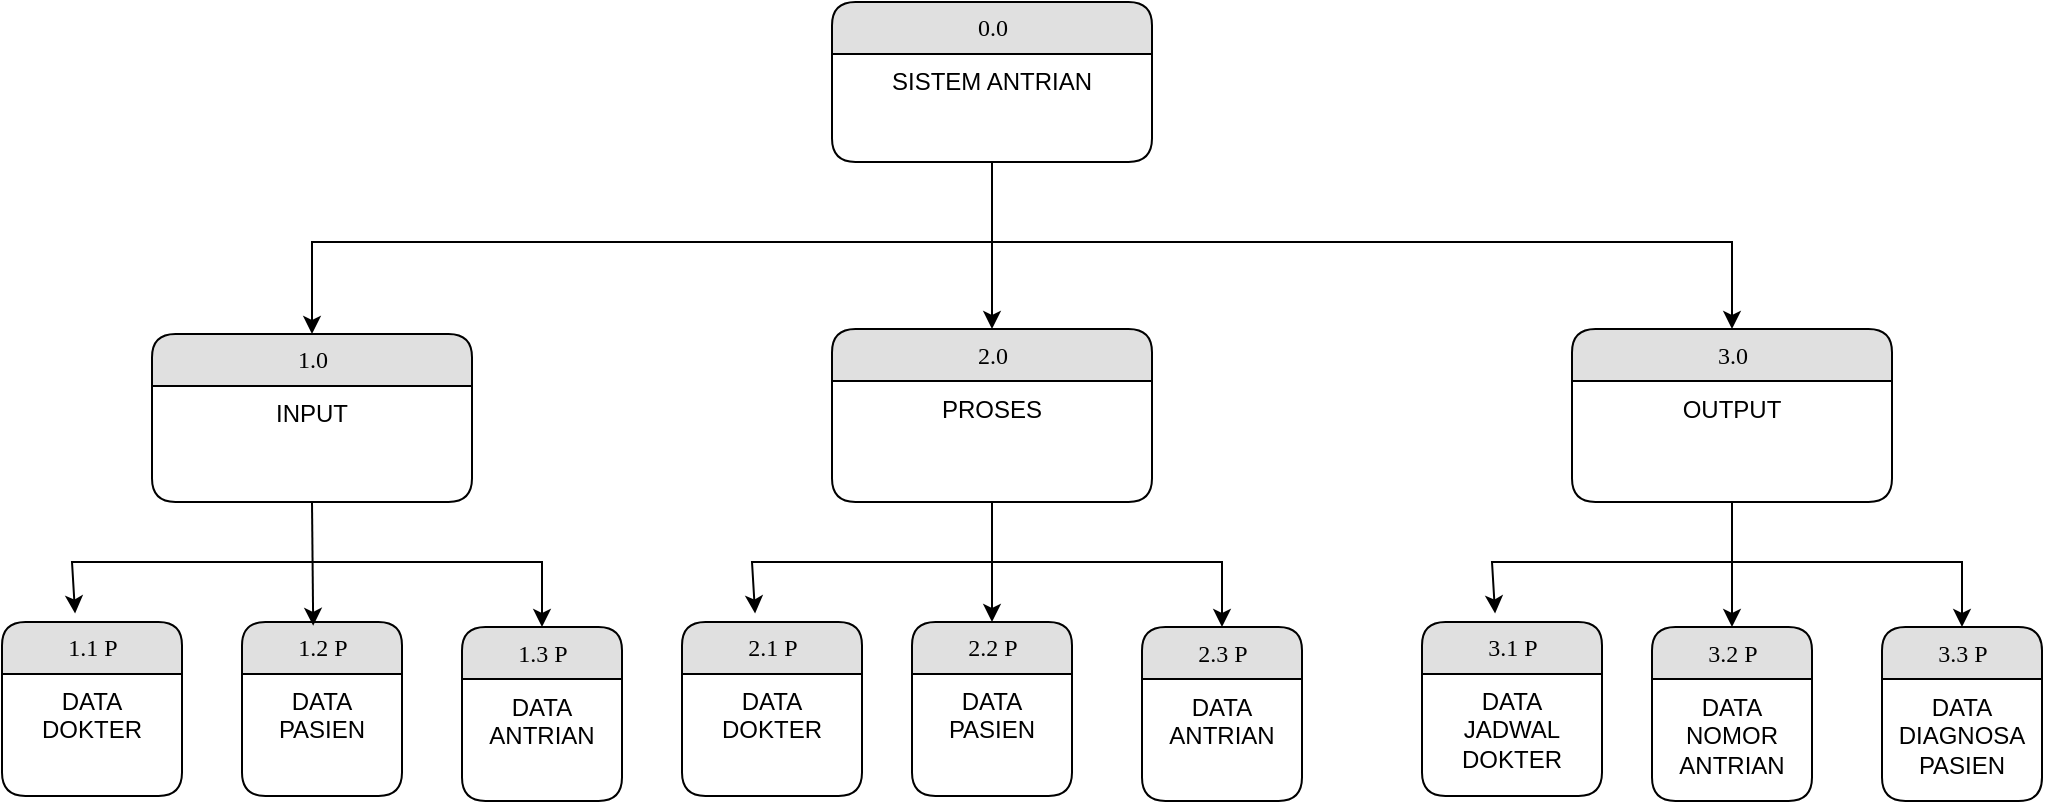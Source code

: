 <mxfile version="23.0.1" type="github">
  <diagram name="Page-1" id="b520641d-4fe3-3701-9064-5fc419738815">
    <mxGraphModel dx="1257" dy="800" grid="1" gridSize="10" guides="1" tooltips="1" connect="1" arrows="1" fold="1" page="1" pageScale="1" pageWidth="1100" pageHeight="850" background="none" math="0" shadow="0">
      <root>
        <mxCell id="0" />
        <mxCell id="1" parent="0" />
        <mxCell id="21ea969265ad0168-14" value="1.0" style="swimlane;html=1;fontStyle=0;childLayout=stackLayout;horizontal=1;startSize=26;fillColor=#e0e0e0;horizontalStack=0;resizeParent=1;resizeLast=0;collapsible=1;marginBottom=0;swimlaneFillColor=#ffffff;align=center;rounded=1;shadow=0;comic=0;labelBackgroundColor=none;strokeWidth=1;fontFamily=Verdana;fontSize=12" parent="1" vertex="1">
          <mxGeometry x="115" y="266" width="160" height="84" as="geometry" />
        </mxCell>
        <mxCell id="21ea969265ad0168-15" value="INPUT" style="text;html=1;strokeColor=none;fillColor=none;spacingLeft=4;spacingRight=4;whiteSpace=wrap;overflow=hidden;rotatable=0;points=[[0,0.5],[1,0.5]];portConstraint=eastwest;align=center;" parent="21ea969265ad0168-14" vertex="1">
          <mxGeometry y="26" width="160" height="26" as="geometry" />
        </mxCell>
        <mxCell id="21ea969265ad0168-18" value="2.0" style="swimlane;html=1;fontStyle=0;childLayout=stackLayout;horizontal=1;startSize=26;fillColor=#e0e0e0;horizontalStack=0;resizeParent=1;resizeLast=0;collapsible=1;marginBottom=0;swimlaneFillColor=#ffffff;align=center;rounded=1;shadow=0;comic=0;labelBackgroundColor=none;strokeWidth=1;fontFamily=Verdana;fontSize=12" parent="1" vertex="1">
          <mxGeometry x="455" y="263.5" width="160" height="86.5" as="geometry" />
        </mxCell>
        <mxCell id="21ea969265ad0168-19" value="PROSES" style="text;html=1;strokeColor=none;fillColor=none;spacingLeft=4;spacingRight=4;whiteSpace=wrap;overflow=hidden;rotatable=0;points=[[0,0.5],[1,0.5]];portConstraint=eastwest;align=center;" parent="21ea969265ad0168-18" vertex="1">
          <mxGeometry y="26" width="160" height="26" as="geometry" />
        </mxCell>
        <mxCell id="21ea969265ad0168-22" value="0.0" style="swimlane;html=1;fontStyle=0;childLayout=stackLayout;horizontal=1;startSize=26;fillColor=#e0e0e0;horizontalStack=0;resizeParent=1;resizeLast=0;collapsible=1;marginBottom=0;swimlaneFillColor=#ffffff;align=center;rounded=1;shadow=0;comic=0;labelBackgroundColor=none;strokeWidth=1;fontFamily=Verdana;fontSize=12" parent="1" vertex="1">
          <mxGeometry x="455" y="100" width="160" height="80" as="geometry" />
        </mxCell>
        <mxCell id="21ea969265ad0168-23" value="SISTEM ANTRIAN" style="text;html=1;strokeColor=none;fillColor=none;spacingLeft=4;spacingRight=4;whiteSpace=wrap;overflow=hidden;rotatable=0;points=[[0,0.5],[1,0.5]];portConstraint=eastwest;align=center;" parent="21ea969265ad0168-22" vertex="1">
          <mxGeometry y="26" width="160" height="30" as="geometry" />
        </mxCell>
        <mxCell id="21ea969265ad0168-26" value="3.0" style="swimlane;html=1;fontStyle=0;childLayout=stackLayout;horizontal=1;startSize=26;fillColor=#e0e0e0;horizontalStack=0;resizeParent=1;resizeLast=0;collapsible=1;marginBottom=0;swimlaneFillColor=#ffffff;align=center;rounded=1;shadow=0;comic=0;labelBackgroundColor=none;strokeWidth=1;fontFamily=Verdana;fontSize=12" parent="1" vertex="1">
          <mxGeometry x="825" y="263.5" width="160" height="86.5" as="geometry" />
        </mxCell>
        <mxCell id="21ea969265ad0168-27" value="OUTPUT" style="text;html=1;strokeColor=none;fillColor=none;spacingLeft=4;spacingRight=4;whiteSpace=wrap;overflow=hidden;rotatable=0;points=[[0,0.5],[1,0.5]];portConstraint=eastwest;align=center;" parent="21ea969265ad0168-26" vertex="1">
          <mxGeometry y="26" width="160" height="26" as="geometry" />
        </mxCell>
        <mxCell id="qha5ntizjIdIkcAjeDKK-3" value="" style="endArrow=classic;html=1;rounded=0;exitX=0.5;exitY=1;exitDx=0;exitDy=0;entryX=0.5;entryY=0;entryDx=0;entryDy=0;" edge="1" parent="1" source="21ea969265ad0168-22" target="21ea969265ad0168-18">
          <mxGeometry width="50" height="50" relative="1" as="geometry">
            <mxPoint x="365" y="370" as="sourcePoint" />
            <mxPoint x="415" y="320" as="targetPoint" />
          </mxGeometry>
        </mxCell>
        <mxCell id="qha5ntizjIdIkcAjeDKK-8" value="1.1 P" style="swimlane;html=1;fontStyle=0;childLayout=stackLayout;horizontal=1;startSize=26;fillColor=#e0e0e0;horizontalStack=0;resizeParent=1;resizeLast=0;collapsible=1;marginBottom=0;swimlaneFillColor=#ffffff;align=center;rounded=1;shadow=0;comic=0;labelBackgroundColor=none;strokeWidth=1;fontFamily=Verdana;fontSize=12" vertex="1" parent="1">
          <mxGeometry x="40" y="410" width="90" height="87" as="geometry" />
        </mxCell>
        <mxCell id="qha5ntizjIdIkcAjeDKK-9" value="DATA DOKTER" style="text;html=1;strokeColor=none;fillColor=none;spacingLeft=4;spacingRight=4;whiteSpace=wrap;overflow=hidden;rotatable=0;points=[[0,0.5],[1,0.5]];portConstraint=eastwest;align=center;" vertex="1" parent="qha5ntizjIdIkcAjeDKK-8">
          <mxGeometry y="26" width="90" height="44" as="geometry" />
        </mxCell>
        <mxCell id="qha5ntizjIdIkcAjeDKK-10" value="1.2 P" style="swimlane;html=1;fontStyle=0;childLayout=stackLayout;horizontal=1;startSize=26;fillColor=#e0e0e0;horizontalStack=0;resizeParent=1;resizeLast=0;collapsible=1;marginBottom=0;swimlaneFillColor=#ffffff;align=center;rounded=1;shadow=0;comic=0;labelBackgroundColor=none;strokeWidth=1;fontFamily=Verdana;fontSize=12" vertex="1" parent="1">
          <mxGeometry x="160" y="410" width="80" height="87" as="geometry" />
        </mxCell>
        <mxCell id="qha5ntizjIdIkcAjeDKK-11" value="DATA PASIEN" style="text;html=1;strokeColor=none;fillColor=none;spacingLeft=4;spacingRight=4;whiteSpace=wrap;overflow=hidden;rotatable=0;points=[[0,0.5],[1,0.5]];portConstraint=eastwest;align=center;" vertex="1" parent="qha5ntizjIdIkcAjeDKK-10">
          <mxGeometry y="26" width="80" height="44" as="geometry" />
        </mxCell>
        <mxCell id="qha5ntizjIdIkcAjeDKK-12" value="1.3 P" style="swimlane;html=1;fontStyle=0;childLayout=stackLayout;horizontal=1;startSize=26;fillColor=#e0e0e0;horizontalStack=0;resizeParent=1;resizeLast=0;collapsible=1;marginBottom=0;swimlaneFillColor=#ffffff;align=center;rounded=1;shadow=0;comic=0;labelBackgroundColor=none;strokeWidth=1;fontFamily=Verdana;fontSize=12" vertex="1" parent="1">
          <mxGeometry x="270" y="412.5" width="80" height="87" as="geometry" />
        </mxCell>
        <mxCell id="qha5ntizjIdIkcAjeDKK-13" value="DATA ANTRIAN" style="text;html=1;strokeColor=none;fillColor=none;spacingLeft=4;spacingRight=4;whiteSpace=wrap;overflow=hidden;rotatable=0;points=[[0,0.5],[1,0.5]];portConstraint=eastwest;align=center;" vertex="1" parent="qha5ntizjIdIkcAjeDKK-12">
          <mxGeometry y="26" width="80" height="44" as="geometry" />
        </mxCell>
        <mxCell id="qha5ntizjIdIkcAjeDKK-15" value="" style="endArrow=classic;startArrow=classic;html=1;rounded=0;exitX=0.406;exitY=-0.049;exitDx=0;exitDy=0;exitPerimeter=0;entryX=0.5;entryY=0;entryDx=0;entryDy=0;" edge="1" parent="1" source="qha5ntizjIdIkcAjeDKK-8" target="qha5ntizjIdIkcAjeDKK-12">
          <mxGeometry width="50" height="50" relative="1" as="geometry">
            <mxPoint x="485" y="420" as="sourcePoint" />
            <mxPoint x="535" y="370" as="targetPoint" />
            <Array as="points">
              <mxPoint x="75" y="380" />
              <mxPoint x="310" y="380" />
            </Array>
          </mxGeometry>
        </mxCell>
        <mxCell id="qha5ntizjIdIkcAjeDKK-16" value="" style="endArrow=classic;html=1;rounded=0;exitX=0.5;exitY=1;exitDx=0;exitDy=0;entryX=0.445;entryY=0.022;entryDx=0;entryDy=0;entryPerimeter=0;" edge="1" parent="1" source="21ea969265ad0168-14" target="qha5ntizjIdIkcAjeDKK-10">
          <mxGeometry width="50" height="50" relative="1" as="geometry">
            <mxPoint x="345" y="440" as="sourcePoint" />
            <mxPoint x="395" y="390" as="targetPoint" />
          </mxGeometry>
        </mxCell>
        <mxCell id="qha5ntizjIdIkcAjeDKK-17" value="" style="endArrow=classic;startArrow=classic;html=1;rounded=0;exitX=0.5;exitY=0;exitDx=0;exitDy=0;entryX=0.5;entryY=0;entryDx=0;entryDy=0;" edge="1" parent="1" source="21ea969265ad0168-14" target="21ea969265ad0168-26">
          <mxGeometry width="50" height="50" relative="1" as="geometry">
            <mxPoint x="505" y="460" as="sourcePoint" />
            <mxPoint x="555" y="410" as="targetPoint" />
            <Array as="points">
              <mxPoint x="195" y="220" />
              <mxPoint x="905" y="220" />
            </Array>
          </mxGeometry>
        </mxCell>
        <mxCell id="qha5ntizjIdIkcAjeDKK-18" value="2.1 P" style="swimlane;html=1;fontStyle=0;childLayout=stackLayout;horizontal=1;startSize=26;fillColor=#e0e0e0;horizontalStack=0;resizeParent=1;resizeLast=0;collapsible=1;marginBottom=0;swimlaneFillColor=#ffffff;align=center;rounded=1;shadow=0;comic=0;labelBackgroundColor=none;strokeWidth=1;fontFamily=Verdana;fontSize=12" vertex="1" parent="1">
          <mxGeometry x="380" y="410" width="90" height="87" as="geometry" />
        </mxCell>
        <mxCell id="qha5ntizjIdIkcAjeDKK-19" value="DATA DOKTER" style="text;html=1;strokeColor=none;fillColor=none;spacingLeft=4;spacingRight=4;whiteSpace=wrap;overflow=hidden;rotatable=0;points=[[0,0.5],[1,0.5]];portConstraint=eastwest;align=center;" vertex="1" parent="qha5ntizjIdIkcAjeDKK-18">
          <mxGeometry y="26" width="90" height="44" as="geometry" />
        </mxCell>
        <mxCell id="qha5ntizjIdIkcAjeDKK-20" value="2.2 P" style="swimlane;html=1;fontStyle=0;childLayout=stackLayout;horizontal=1;startSize=26;fillColor=#e0e0e0;horizontalStack=0;resizeParent=1;resizeLast=0;collapsible=1;marginBottom=0;swimlaneFillColor=#ffffff;align=center;rounded=1;shadow=0;comic=0;labelBackgroundColor=none;strokeWidth=1;fontFamily=Verdana;fontSize=12" vertex="1" parent="1">
          <mxGeometry x="495" y="410" width="80" height="87" as="geometry" />
        </mxCell>
        <mxCell id="qha5ntizjIdIkcAjeDKK-21" value="DATA PASIEN" style="text;html=1;strokeColor=none;fillColor=none;spacingLeft=4;spacingRight=4;whiteSpace=wrap;overflow=hidden;rotatable=0;points=[[0,0.5],[1,0.5]];portConstraint=eastwest;align=center;" vertex="1" parent="qha5ntizjIdIkcAjeDKK-20">
          <mxGeometry y="26" width="80" height="44" as="geometry" />
        </mxCell>
        <mxCell id="qha5ntizjIdIkcAjeDKK-22" value="2.3 P" style="swimlane;html=1;fontStyle=0;childLayout=stackLayout;horizontal=1;startSize=26;fillColor=#e0e0e0;horizontalStack=0;resizeParent=1;resizeLast=0;collapsible=1;marginBottom=0;swimlaneFillColor=#ffffff;align=center;rounded=1;shadow=0;comic=0;labelBackgroundColor=none;strokeWidth=1;fontFamily=Verdana;fontSize=12" vertex="1" parent="1">
          <mxGeometry x="610" y="412.5" width="80" height="87" as="geometry" />
        </mxCell>
        <mxCell id="qha5ntizjIdIkcAjeDKK-23" value="DATA ANTRIAN" style="text;html=1;strokeColor=none;fillColor=none;spacingLeft=4;spacingRight=4;whiteSpace=wrap;overflow=hidden;rotatable=0;points=[[0,0.5],[1,0.5]];portConstraint=eastwest;align=center;" vertex="1" parent="qha5ntizjIdIkcAjeDKK-22">
          <mxGeometry y="26" width="80" height="44" as="geometry" />
        </mxCell>
        <mxCell id="qha5ntizjIdIkcAjeDKK-24" value="" style="endArrow=classic;startArrow=classic;html=1;rounded=0;exitX=0.406;exitY=-0.049;exitDx=0;exitDy=0;exitPerimeter=0;entryX=0.5;entryY=0;entryDx=0;entryDy=0;" edge="1" source="qha5ntizjIdIkcAjeDKK-18" target="qha5ntizjIdIkcAjeDKK-22" parent="1">
          <mxGeometry width="50" height="50" relative="1" as="geometry">
            <mxPoint x="825" y="420" as="sourcePoint" />
            <mxPoint x="875" y="370" as="targetPoint" />
            <Array as="points">
              <mxPoint x="415" y="380" />
              <mxPoint x="650" y="380" />
            </Array>
          </mxGeometry>
        </mxCell>
        <mxCell id="qha5ntizjIdIkcAjeDKK-25" value="3.1 P" style="swimlane;html=1;fontStyle=0;childLayout=stackLayout;horizontal=1;startSize=26;fillColor=#e0e0e0;horizontalStack=0;resizeParent=1;resizeLast=0;collapsible=1;marginBottom=0;swimlaneFillColor=#ffffff;align=center;rounded=1;shadow=0;comic=0;labelBackgroundColor=none;strokeWidth=1;fontFamily=Verdana;fontSize=12" vertex="1" parent="1">
          <mxGeometry x="750" y="410" width="90" height="87" as="geometry" />
        </mxCell>
        <mxCell id="qha5ntizjIdIkcAjeDKK-26" value="DATA JADWAL DOKTER" style="text;html=1;strokeColor=none;fillColor=none;spacingLeft=4;spacingRight=4;whiteSpace=wrap;overflow=hidden;rotatable=0;points=[[0,0.5],[1,0.5]];portConstraint=eastwest;align=center;" vertex="1" parent="qha5ntizjIdIkcAjeDKK-25">
          <mxGeometry y="26" width="90" height="54" as="geometry" />
        </mxCell>
        <mxCell id="qha5ntizjIdIkcAjeDKK-27" value="3.2 P" style="swimlane;html=1;fontStyle=0;childLayout=stackLayout;horizontal=1;startSize=26;fillColor=#e0e0e0;horizontalStack=0;resizeParent=1;resizeLast=0;collapsible=1;marginBottom=0;swimlaneFillColor=#ffffff;align=center;rounded=1;shadow=0;comic=0;labelBackgroundColor=none;strokeWidth=1;fontFamily=Verdana;fontSize=12" vertex="1" parent="1">
          <mxGeometry x="865" y="412.5" width="80" height="87" as="geometry" />
        </mxCell>
        <mxCell id="qha5ntizjIdIkcAjeDKK-28" value="DATA NOMOR ANTRIAN" style="text;html=1;strokeColor=none;fillColor=none;spacingLeft=4;spacingRight=4;whiteSpace=wrap;overflow=hidden;rotatable=0;points=[[0,0.5],[1,0.5]];portConstraint=eastwest;align=center;" vertex="1" parent="qha5ntizjIdIkcAjeDKK-27">
          <mxGeometry y="26" width="80" height="54" as="geometry" />
        </mxCell>
        <mxCell id="qha5ntizjIdIkcAjeDKK-29" value="3.3 P" style="swimlane;html=1;fontStyle=0;childLayout=stackLayout;horizontal=1;startSize=26;fillColor=#e0e0e0;horizontalStack=0;resizeParent=1;resizeLast=0;collapsible=1;marginBottom=0;swimlaneFillColor=#ffffff;align=center;rounded=1;shadow=0;comic=0;labelBackgroundColor=none;strokeWidth=1;fontFamily=Verdana;fontSize=12" vertex="1" parent="1">
          <mxGeometry x="980" y="412.5" width="80" height="87" as="geometry" />
        </mxCell>
        <mxCell id="qha5ntizjIdIkcAjeDKK-30" value="DATA DIAGNOSA PASIEN" style="text;html=1;strokeColor=none;fillColor=none;spacingLeft=4;spacingRight=4;whiteSpace=wrap;overflow=hidden;rotatable=0;points=[[0,0.5],[1,0.5]];portConstraint=eastwest;align=center;" vertex="1" parent="qha5ntizjIdIkcAjeDKK-29">
          <mxGeometry y="26" width="80" height="54" as="geometry" />
        </mxCell>
        <mxCell id="qha5ntizjIdIkcAjeDKK-31" value="" style="endArrow=classic;startArrow=classic;html=1;rounded=0;exitX=0.406;exitY=-0.049;exitDx=0;exitDy=0;exitPerimeter=0;entryX=0.5;entryY=0;entryDx=0;entryDy=0;" edge="1" source="qha5ntizjIdIkcAjeDKK-25" target="qha5ntizjIdIkcAjeDKK-29" parent="1">
          <mxGeometry width="50" height="50" relative="1" as="geometry">
            <mxPoint x="1195" y="420" as="sourcePoint" />
            <mxPoint x="1245" y="370" as="targetPoint" />
            <Array as="points">
              <mxPoint x="785" y="380" />
              <mxPoint x="1020" y="380" />
            </Array>
          </mxGeometry>
        </mxCell>
        <mxCell id="qha5ntizjIdIkcAjeDKK-32" value="" style="endArrow=classic;html=1;rounded=0;exitX=0.5;exitY=1;exitDx=0;exitDy=0;entryX=0.5;entryY=0;entryDx=0;entryDy=0;" edge="1" parent="1" source="21ea969265ad0168-18" target="qha5ntizjIdIkcAjeDKK-20">
          <mxGeometry width="50" height="50" relative="1" as="geometry">
            <mxPoint x="430" y="470" as="sourcePoint" />
            <mxPoint x="480" y="420" as="targetPoint" />
          </mxGeometry>
        </mxCell>
        <mxCell id="qha5ntizjIdIkcAjeDKK-33" value="" style="endArrow=classic;html=1;rounded=0;exitX=0.5;exitY=1;exitDx=0;exitDy=0;" edge="1" parent="1" source="21ea969265ad0168-26" target="qha5ntizjIdIkcAjeDKK-27">
          <mxGeometry width="50" height="50" relative="1" as="geometry">
            <mxPoint x="920" y="350" as="sourcePoint" />
            <mxPoint x="700" y="450" as="targetPoint" />
          </mxGeometry>
        </mxCell>
      </root>
    </mxGraphModel>
  </diagram>
</mxfile>

